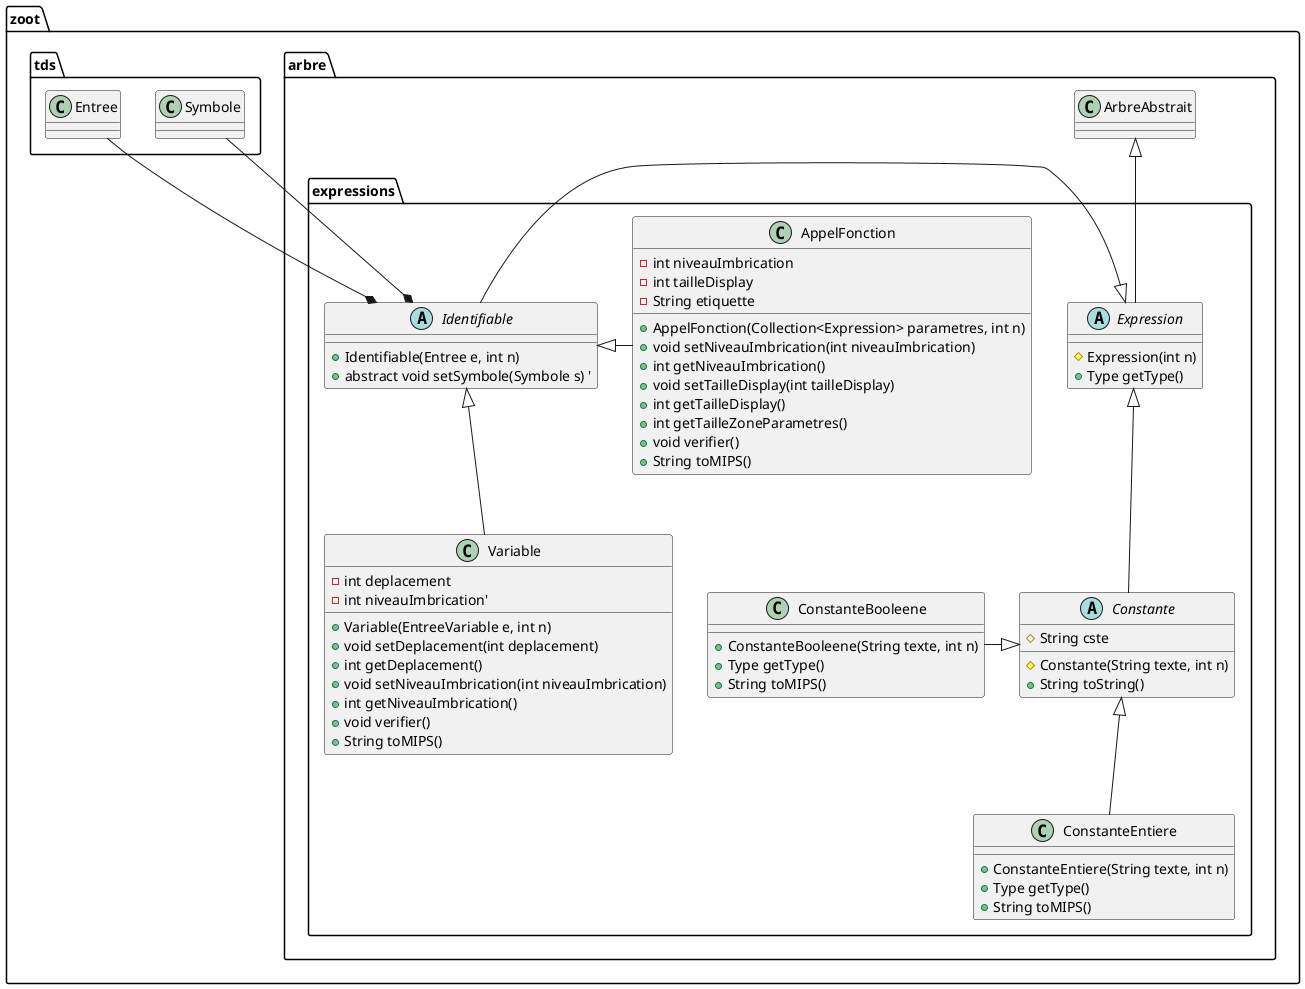 @startuml "Package expressions"
namespace zoot.arbre.expressions {
    ' Includes
    ' Classes
    abstract class Expression {
        # Expression(int n)
        + Type getType()
    }

    abstract class Constante {
        # String cste
        # Constante(String texte, int n)
        + String toString()
    }

    class ConstanteEntiere {
        + ConstanteEntiere(String texte, int n)
        + Type getType()
        + String toMIPS()
    }

    class ConstanteBooleene {
        + ConstanteBooleene(String texte, int n)
        + Type getType()
        + String toMIPS()

    }

    abstract class Identifiable {
        + Identifiable(Entree e, int n)
        + abstract void setSymbole(Symbole s) '
    }

    class Variable {
        - int deplacement
        - int niveauImbrication'
        + Variable(EntreeVariable e, int n)
        + void setDeplacement(int deplacement)
        + int getDeplacement()
        + void setNiveauImbrication(int niveauImbrication)
        + int getNiveauImbrication()
        + void verifier()
        + String toMIPS()
    }

    class AppelFonction {
        - int niveauImbrication
        - int tailleDisplay
        - String etiquette
        + AppelFonction(Collection<Expression> parametres, int n)
        + void setNiveauImbrication(int niveauImbrication)
        + int getNiveauImbrication()
        + void setTailleDisplay(int tailleDisplay)
        + int getTailleDisplay()
        + int getTailleZoneParametres()
        + void verifier()
        + String toMIPS()
    }
    ' Relations entre les classes
    Expression -up-|> zoot.arbre.ArbreAbstrait
    Constante -up-|> Expression
    ConstanteEntiere -up-|> Constante
    ConstanteBooleene -right-|> Constante
    Identifiable *-up- zoot.tds.Entree
    Identifiable *-up- zoot.tds.Symbole
    Identifiable -left-|> Expression
    Variable -up-|> Identifiable
    AppelFonction -left-|> Identifiable
}
@enduml
